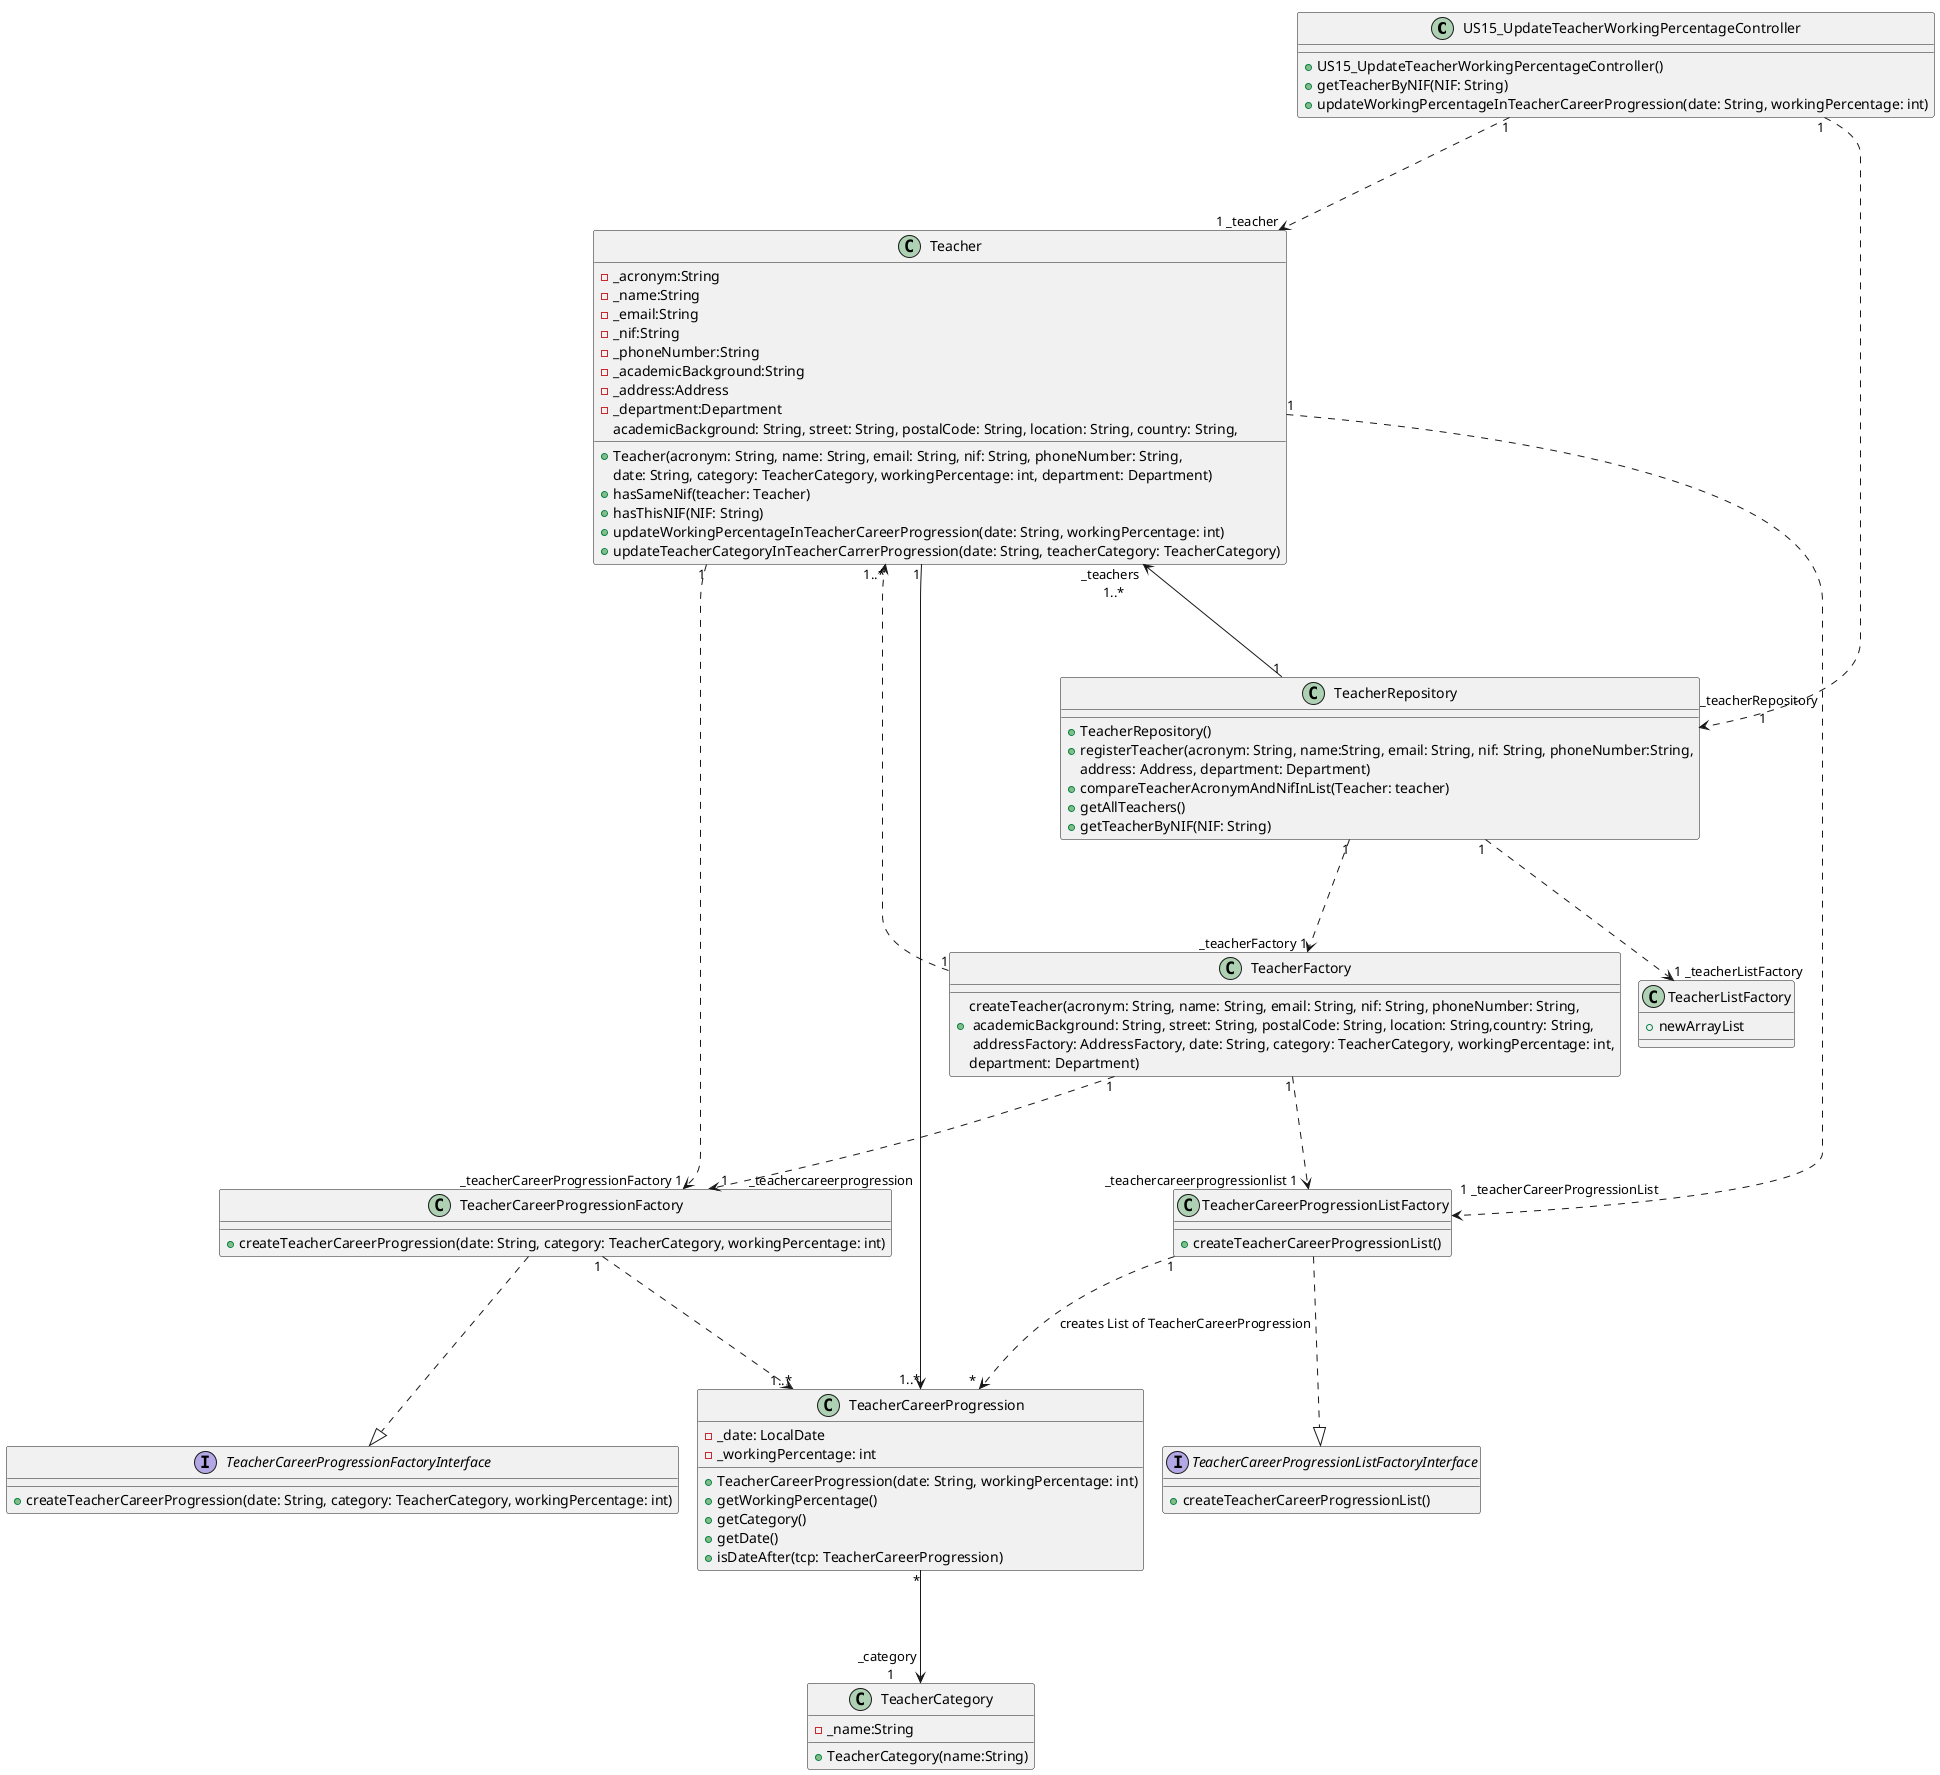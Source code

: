 @startuml

!pragma layout smetana
'left to right direction

class US15_UpdateTeacherWorkingPercentageController {
    +US15_UpdateTeacherWorkingPercentageController()
    +getTeacherByNIF(NIF: String)
    +updateWorkingPercentageInTeacherCareerProgression(date: String, workingPercentage: int)
}

class Teacher {
     -_acronym:String
     -_name:String
     -_email:String
     -_nif:String
     -_phoneNumber:String
     -_academicBackground:String
     -_address:Address
     -_department:Department
     +Teacher(acronym: String, name: String, email: String, nif: String, phoneNumber: String,
     academicBackground: String, street: String, postalCode: String, location: String, country: String,
     date: String, category: TeacherCategory, workingPercentage: int, department: Department)
     +hasSameNif(teacher: Teacher)
     +hasThisNIF(NIF: String)
     +updateWorkingPercentageInTeacherCareerProgression(date: String, workingPercentage: int)
     +updateTeacherCategoryInTeacherCarrerProgression(date: String, teacherCategory: TeacherCategory)
}

class TeacherListFactory {
     +newArrayList
}

class TeacherFactory {
    +createTeacher(acronym: String, name: String, email: String, nif: String, phoneNumber: String, \n academicBackground: String, street: String, postalCode: String, location: String,country: String, \n addressFactory: AddressFactory, date: String, category: TeacherCategory, workingPercentage: int,
department: Department)
}

class TeacherCareerProgression {
    -_date: LocalDate
    -_workingPercentage: int
    +TeacherCareerProgression(date: String, workingPercentage: int)
    +getWorkingPercentage()
    +getCategory()
    +getDate()
    +isDateAfter(tcp: TeacherCareerProgression)
}

class TeacherRepository {
    +TeacherRepository()
    +registerTeacher(acronym: String, name:String, email: String, nif: String, phoneNumber:String,
                          address: Address, department: Department)
    +compareTeacherAcronymAndNifInList(Teacher: teacher)
    +getAllTeachers()
    +getTeacherByNIF(NIF: String)
}

class TeacherCategory {
    -_name:String
    + TeacherCategory(name:String)
}

class TeacherCareerProgressionFactory {
    +createTeacherCareerProgression(date: String, category: TeacherCategory, workingPercentage: int)
}

interface TeacherCareerProgressionFactoryInterface {
    +createTeacherCareerProgression(date: String, category: TeacherCategory, workingPercentage: int)
}

class TeacherCareerProgressionListFactory {
    +createTeacherCareerProgressionList()
}

interface TeacherCareerProgressionListFactoryInterface {
    +createTeacherCareerProgressionList()
}

US15_UpdateTeacherWorkingPercentageController "1" ....> "_teacherRepository \n 1" TeacherRepository
Teacher "_teachers \n 1..*" <---- "1" TeacherRepository
Teacher "1" ----> "\n 1..*" TeacherCareerProgression
TeacherFactory "1" ....> "1..*" Teacher
TeacherFactory "1" ....> "   1      _teachercareerprogression" TeacherCareerProgressionFactory
TeacherFactory "1" ....> "    _teachercareerprogressionlist 1   " TeacherCareerProgressionListFactory
TeacherRepository "1" ....> "_teacherFactory 1" TeacherFactory
TeacherCareerProgression "*" ----> "_category \n 1" TeacherCategory
Teacher "1" ....> " _teacherCareerProgressionFactory 1" TeacherCareerProgressionFactory
TeacherCareerProgressionFactory "1" ....> "1..*" TeacherCareerProgression
Teacher "1" ....> "  1 _teacherCareerProgressionList \n" TeacherCareerProgressionListFactory
TeacherCareerProgressionFactory ....|> TeacherCareerProgressionFactoryInterface
TeacherCareerProgressionListFactory ....|> TeacherCareerProgressionListFactoryInterface
TeacherCareerProgressionListFactory "1" ....> " * " TeacherCareerProgression: creates List of TeacherCareerProgression
TeacherRepository "1" ....> "1 _teacherListFactory" TeacherListFactory
US15_UpdateTeacherWorkingPercentageController "1"....> " 1 _teacher" Teacher

@enduml